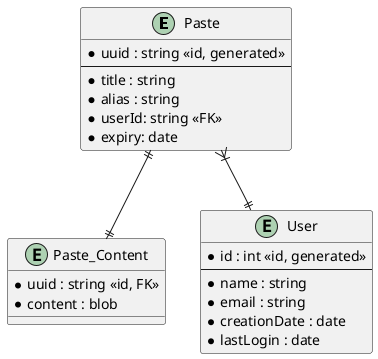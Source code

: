 @startuml data-model
entity Paste {
    *uuid : string <<id, generated>>
    ---
    *title : string
    *alias : string
    *userId: string <<FK>>
    *expiry: date
}

entity Paste_Content {
    *uuid : string <<id, FK>>
    *content : blob
}

entity User {
    *id : int <<id, generated>>
    ---
    *name : string
    *email : string
    *creationDate : date
    *lastLogin : date
}

Paste }|--|| User
Paste ||--|| Paste_Content
@enduml
